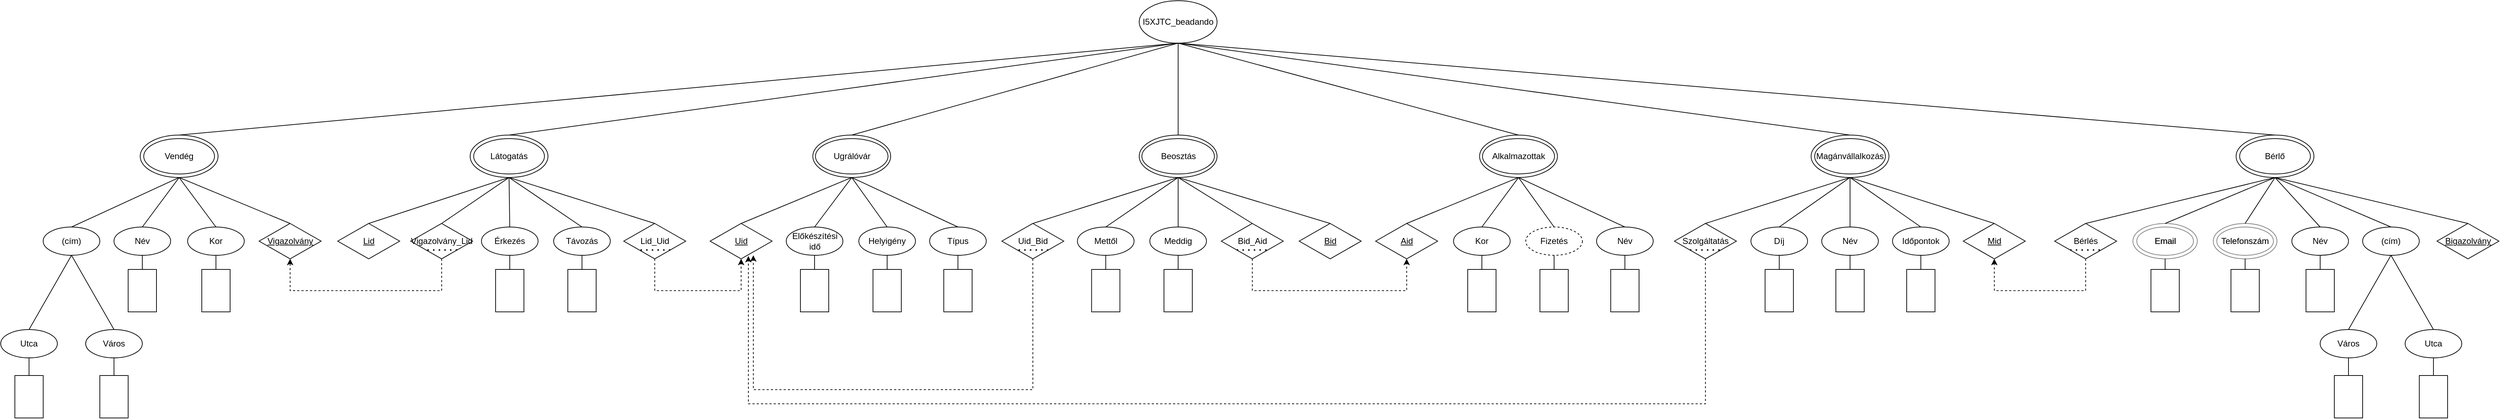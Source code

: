 <mxfile version="22.0.2" type="device">
  <diagram name="1 oldal" id="b1-ly9SdfSbyV6DF6eJf">
    <mxGraphModel dx="3072" dy="868" grid="1" gridSize="10" guides="1" tooltips="1" connect="1" arrows="1" fold="1" page="1" pageScale="1" pageWidth="827" pageHeight="1169" math="0" shadow="0">
      <root>
        <mxCell id="0" />
        <mxCell id="1" parent="0" />
        <mxCell id="cjkNOu767IBgqNkrR4H4-1" value="I5XJTC_beadando" style="ellipse;whiteSpace=wrap;html=1;" parent="1" vertex="1">
          <mxGeometry x="424" y="90" width="110" height="60" as="geometry" />
        </mxCell>
        <mxCell id="cjkNOu767IBgqNkrR4H4-2" value="Magánvállalkozás" style="ellipse;whiteSpace=wrap;html=1;" parent="1" vertex="1">
          <mxGeometry x="1373" y="280" width="110" height="60" as="geometry" />
        </mxCell>
        <mxCell id="cjkNOu767IBgqNkrR4H4-3" value="Bérlő" style="ellipse;whiteSpace=wrap;html=1;" parent="1" vertex="1">
          <mxGeometry x="1973.25" y="280" width="110" height="60" as="geometry" />
        </mxCell>
        <mxCell id="cjkNOu767IBgqNkrR4H4-4" value="Ugrálóvár" style="ellipse;whiteSpace=wrap;html=1;" parent="1" vertex="1">
          <mxGeometry x="-37" y="280" width="110" height="60" as="geometry" />
        </mxCell>
        <mxCell id="cjkNOu767IBgqNkrR4H4-5" value="Látogatás" style="ellipse;whiteSpace=wrap;html=1;" parent="1" vertex="1">
          <mxGeometry x="-521" y="280" width="110" height="60" as="geometry" />
        </mxCell>
        <mxCell id="cjkNOu767IBgqNkrR4H4-6" value="Alkalmazottak" style="ellipse;whiteSpace=wrap;html=1;" parent="1" vertex="1">
          <mxGeometry x="904.75" y="280" width="110" height="60" as="geometry" />
        </mxCell>
        <mxCell id="cjkNOu767IBgqNkrR4H4-8" value="Vendég" style="ellipse;whiteSpace=wrap;html=1;" parent="1" vertex="1">
          <mxGeometry x="-987" y="280" width="110" height="60" as="geometry" />
        </mxCell>
        <mxCell id="cjkNOu767IBgqNkrR4H4-9" value="" style="endArrow=none;html=1;rounded=0;entryX=0.5;entryY=1;entryDx=0;entryDy=0;exitX=0.5;exitY=0;exitDx=0;exitDy=0;" parent="1" source="cjkNOu767IBgqNkrR4H4-6" target="cjkNOu767IBgqNkrR4H4-1" edge="1">
          <mxGeometry width="50" height="50" relative="1" as="geometry">
            <mxPoint x="310" y="410" as="sourcePoint" />
            <mxPoint x="360" y="360" as="targetPoint" />
          </mxGeometry>
        </mxCell>
        <mxCell id="cjkNOu767IBgqNkrR4H4-10" value="" style="endArrow=none;html=1;rounded=0;entryX=0.5;entryY=1;entryDx=0;entryDy=0;exitX=0.5;exitY=0;exitDx=0;exitDy=0;" parent="1" source="cjkNOu767IBgqNkrR4H4-4" target="cjkNOu767IBgqNkrR4H4-1" edge="1">
          <mxGeometry width="50" height="50" relative="1" as="geometry">
            <mxPoint x="310" y="410" as="sourcePoint" />
            <mxPoint x="360" y="360" as="targetPoint" />
          </mxGeometry>
        </mxCell>
        <mxCell id="cjkNOu767IBgqNkrR4H4-11" value="" style="endArrow=none;html=1;rounded=0;entryX=0.5;entryY=1;entryDx=0;entryDy=0;exitX=0.5;exitY=0;exitDx=0;exitDy=0;" parent="1" source="cjkNOu767IBgqNkrR4H4-5" target="cjkNOu767IBgqNkrR4H4-1" edge="1">
          <mxGeometry width="50" height="50" relative="1" as="geometry">
            <mxPoint x="110" y="260" as="sourcePoint" />
            <mxPoint x="340" y="210" as="targetPoint" />
          </mxGeometry>
        </mxCell>
        <mxCell id="cjkNOu767IBgqNkrR4H4-12" value="" style="endArrow=none;html=1;rounded=0;entryX=0.5;entryY=1;entryDx=0;entryDy=0;exitX=0.5;exitY=0;exitDx=0;exitDy=0;" parent="1" source="cjkNOu767IBgqNkrR4H4-8" target="cjkNOu767IBgqNkrR4H4-1" edge="1">
          <mxGeometry width="50" height="50" relative="1" as="geometry">
            <mxPoint x="110" y="410" as="sourcePoint" />
            <mxPoint x="160" y="360" as="targetPoint" />
          </mxGeometry>
        </mxCell>
        <mxCell id="cjkNOu767IBgqNkrR4H4-13" value="" style="endArrow=none;html=1;rounded=0;entryX=0.5;entryY=1;entryDx=0;entryDy=0;exitX=0.5;exitY=0;exitDx=0;exitDy=0;" parent="1" source="cjkNOu767IBgqNkrR4H4-2" target="cjkNOu767IBgqNkrR4H4-1" edge="1">
          <mxGeometry width="50" height="50" relative="1" as="geometry">
            <mxPoint x="590" y="410" as="sourcePoint" />
            <mxPoint x="640" y="360" as="targetPoint" />
          </mxGeometry>
        </mxCell>
        <mxCell id="cjkNOu767IBgqNkrR4H4-14" value="" style="endArrow=none;html=1;rounded=0;entryX=0.5;entryY=0;entryDx=0;entryDy=0;exitX=0.5;exitY=1;exitDx=0;exitDy=0;" parent="1" source="cjkNOu767IBgqNkrR4H4-1" target="cjkNOu767IBgqNkrR4H4-3" edge="1">
          <mxGeometry width="50" height="50" relative="1" as="geometry">
            <mxPoint x="510" y="410" as="sourcePoint" />
            <mxPoint x="560" y="360" as="targetPoint" />
          </mxGeometry>
        </mxCell>
        <mxCell id="cjkNOu767IBgqNkrR4H4-15" value="Beosztás" style="ellipse;whiteSpace=wrap;html=1;" parent="1" vertex="1">
          <mxGeometry x="424" y="280" width="110" height="60" as="geometry" />
        </mxCell>
        <mxCell id="cjkNOu767IBgqNkrR4H4-16" value="" style="endArrow=none;html=1;rounded=0;entryX=0.5;entryY=1;entryDx=0;entryDy=0;exitX=0.5;exitY=0;exitDx=0;exitDy=0;" parent="1" source="cjkNOu767IBgqNkrR4H4-15" target="cjkNOu767IBgqNkrR4H4-1" edge="1">
          <mxGeometry width="50" height="50" relative="1" as="geometry">
            <mxPoint x="350" y="410" as="sourcePoint" />
            <mxPoint x="400" y="360" as="targetPoint" />
          </mxGeometry>
        </mxCell>
        <mxCell id="cjkNOu767IBgqNkrR4H4-18" value="Név" style="ellipse;whiteSpace=wrap;html=1;" parent="1" vertex="1">
          <mxGeometry x="-1024" y="410" width="80" height="40" as="geometry" />
        </mxCell>
        <mxCell id="cjkNOu767IBgqNkrR4H4-19" value="Kor" style="ellipse;whiteSpace=wrap;html=1;" parent="1" vertex="1">
          <mxGeometry x="-920" y="410" width="80" height="40" as="geometry" />
        </mxCell>
        <mxCell id="cjkNOu767IBgqNkrR4H4-20" value="(cím)" style="ellipse;whiteSpace=wrap;html=1;" parent="1" vertex="1">
          <mxGeometry x="-1124" y="410" width="80" height="40" as="geometry" />
        </mxCell>
        <mxCell id="cjkNOu767IBgqNkrR4H4-21" value="Város" style="ellipse;whiteSpace=wrap;html=1;" parent="1" vertex="1">
          <mxGeometry x="-1064" y="555" width="80" height="40" as="geometry" />
        </mxCell>
        <mxCell id="cjkNOu767IBgqNkrR4H4-22" value="Utca" style="ellipse;whiteSpace=wrap;html=1;" parent="1" vertex="1">
          <mxGeometry x="-1184" y="555" width="80" height="40" as="geometry" />
        </mxCell>
        <mxCell id="cjkNOu767IBgqNkrR4H4-25" value="" style="endArrow=none;html=1;rounded=0;entryX=0.5;entryY=1;entryDx=0;entryDy=0;exitX=0.5;exitY=0;exitDx=0;exitDy=0;" parent="1" source="cjkNOu767IBgqNkrR4H4-18" target="cjkNOu767IBgqNkrR4H4-8" edge="1">
          <mxGeometry width="50" height="50" relative="1" as="geometry">
            <mxPoint x="-964" y="410" as="sourcePoint" />
            <mxPoint x="-914" y="360" as="targetPoint" />
          </mxGeometry>
        </mxCell>
        <mxCell id="cjkNOu767IBgqNkrR4H4-27" value="" style="endArrow=none;html=1;rounded=0;entryX=0.5;entryY=1;entryDx=0;entryDy=0;exitX=0.5;exitY=0;exitDx=0;exitDy=0;" parent="1" source="cjkNOu767IBgqNkrR4H4-19" target="cjkNOu767IBgqNkrR4H4-8" edge="1">
          <mxGeometry width="50" height="50" relative="1" as="geometry">
            <mxPoint x="-964" y="410" as="sourcePoint" />
            <mxPoint x="-914" y="360" as="targetPoint" />
          </mxGeometry>
        </mxCell>
        <mxCell id="cjkNOu767IBgqNkrR4H4-28" value="" style="endArrow=none;html=1;rounded=0;entryX=0.5;entryY=1;entryDx=0;entryDy=0;exitX=0.5;exitY=0;exitDx=0;exitDy=0;" parent="1" source="cjkNOu767IBgqNkrR4H4-20" target="cjkNOu767IBgqNkrR4H4-8" edge="1">
          <mxGeometry width="50" height="50" relative="1" as="geometry">
            <mxPoint x="-964" y="410" as="sourcePoint" />
            <mxPoint x="-914" y="360" as="targetPoint" />
          </mxGeometry>
        </mxCell>
        <mxCell id="cjkNOu767IBgqNkrR4H4-29" value="" style="endArrow=none;html=1;rounded=0;entryX=0.5;entryY=1;entryDx=0;entryDy=0;exitX=0.5;exitY=0;exitDx=0;exitDy=0;" parent="1" source="cjkNOu767IBgqNkrR4H4-22" target="cjkNOu767IBgqNkrR4H4-20" edge="1">
          <mxGeometry width="50" height="50" relative="1" as="geometry">
            <mxPoint x="-1194" y="410" as="sourcePoint" />
            <mxPoint x="-1144" y="360" as="targetPoint" />
          </mxGeometry>
        </mxCell>
        <mxCell id="cjkNOu767IBgqNkrR4H4-30" value="" style="endArrow=none;html=1;rounded=0;entryX=0.5;entryY=0;entryDx=0;entryDy=0;exitX=0.5;exitY=1;exitDx=0;exitDy=0;" parent="1" source="cjkNOu767IBgqNkrR4H4-20" target="cjkNOu767IBgqNkrR4H4-21" edge="1">
          <mxGeometry width="50" height="50" relative="1" as="geometry">
            <mxPoint x="-1194" y="410" as="sourcePoint" />
            <mxPoint x="-1144" y="360" as="targetPoint" />
          </mxGeometry>
        </mxCell>
        <mxCell id="cjkNOu767IBgqNkrR4H4-32" value="" style="endArrow=none;html=1;rounded=0;entryX=0.5;entryY=1;entryDx=0;entryDy=0;exitX=0.5;exitY=0;exitDx=0;exitDy=0;" parent="1" source="cjkNOu767IBgqNkrR4H4-42" target="cjkNOu767IBgqNkrR4H4-8" edge="1">
          <mxGeometry width="50" height="50" relative="1" as="geometry">
            <mxPoint x="-927.125" y="535" as="sourcePoint" />
            <mxPoint x="-894" y="360" as="targetPoint" />
          </mxGeometry>
        </mxCell>
        <mxCell id="cjkNOu767IBgqNkrR4H4-33" value="Érkezés" style="ellipse;whiteSpace=wrap;html=1;" parent="1" vertex="1">
          <mxGeometry x="-505" y="410" width="80" height="40" as="geometry" />
        </mxCell>
        <mxCell id="cjkNOu767IBgqNkrR4H4-34" value="Távozás" style="ellipse;whiteSpace=wrap;html=1;" parent="1" vertex="1">
          <mxGeometry x="-403" y="410" width="80" height="40" as="geometry" />
        </mxCell>
        <mxCell id="cjkNOu767IBgqNkrR4H4-35" value="" style="endArrow=none;html=1;rounded=0;entryX=0.5;entryY=1;entryDx=0;entryDy=0;exitX=0.5;exitY=0;exitDx=0;exitDy=0;" parent="1" source="cjkNOu767IBgqNkrR4H4-33" target="cjkNOu767IBgqNkrR4H4-5" edge="1">
          <mxGeometry width="50" height="50" relative="1" as="geometry">
            <mxPoint x="-455" y="410" as="sourcePoint" />
            <mxPoint x="-405" y="360" as="targetPoint" />
          </mxGeometry>
        </mxCell>
        <mxCell id="cjkNOu767IBgqNkrR4H4-36" value="" style="endArrow=none;html=1;rounded=0;entryX=0.5;entryY=1;entryDx=0;entryDy=0;exitX=0.5;exitY=0;exitDx=0;exitDy=0;" parent="1" source="cjkNOu767IBgqNkrR4H4-34" target="cjkNOu767IBgqNkrR4H4-5" edge="1">
          <mxGeometry width="50" height="50" relative="1" as="geometry">
            <mxPoint x="-455" y="410" as="sourcePoint" />
            <mxPoint x="-405" y="360" as="targetPoint" />
          </mxGeometry>
        </mxCell>
        <mxCell id="cjkNOu767IBgqNkrR4H4-38" value="" style="endArrow=none;html=1;rounded=0;entryX=0.5;entryY=1;entryDx=0;entryDy=0;exitX=0.5;exitY=0;exitDx=0;exitDy=0;" parent="1" source="cjkNOu767IBgqNkrR4H4-39" target="cjkNOu767IBgqNkrR4H4-5" edge="1">
          <mxGeometry width="50" height="50" relative="1" as="geometry">
            <mxPoint x="-418.125" y="535" as="sourcePoint" />
            <mxPoint x="-445" y="360" as="targetPoint" />
          </mxGeometry>
        </mxCell>
        <mxCell id="cjkNOu767IBgqNkrR4H4-39" value="&lt;u&gt;Lid&lt;/u&gt;" style="rhombus;whiteSpace=wrap;html=1;" parent="1" vertex="1">
          <mxGeometry x="-708" y="405" width="87.5" height="50" as="geometry" />
        </mxCell>
        <mxCell id="7mPW5OvhJzuVJGHitS6j-4" style="edgeStyle=orthogonalEdgeStyle;rounded=0;orthogonalLoop=1;jettySize=auto;html=1;exitX=0.5;exitY=1;exitDx=0;exitDy=0;entryX=0.5;entryY=1;entryDx=0;entryDy=0;dashed=1;" edge="1" parent="1" source="cjkNOu767IBgqNkrR4H4-41" target="cjkNOu767IBgqNkrR4H4-42">
          <mxGeometry relative="1" as="geometry">
            <Array as="points">
              <mxPoint x="-561" y="500" />
              <mxPoint x="-775" y="500" />
            </Array>
          </mxGeometry>
        </mxCell>
        <mxCell id="cjkNOu767IBgqNkrR4H4-41" value="Vigazolvány_Lid" style="rhombus;whiteSpace=wrap;html=1;" parent="1" vertex="1">
          <mxGeometry x="-605" y="405" width="87.5" height="50" as="geometry" />
        </mxCell>
        <mxCell id="cjkNOu767IBgqNkrR4H4-42" value="&lt;u&gt;Vigazolvány&lt;/u&gt;" style="rhombus;whiteSpace=wrap;html=1;" parent="1" vertex="1">
          <mxGeometry x="-819" y="405" width="87.5" height="50" as="geometry" />
        </mxCell>
        <mxCell id="JXJX8YK0hrc0Dn4epRS2-3" style="edgeStyle=orthogonalEdgeStyle;rounded=0;orthogonalLoop=1;jettySize=auto;html=1;entryX=0.5;entryY=1;entryDx=0;entryDy=0;dashed=1;exitX=0.5;exitY=1;exitDx=0;exitDy=0;" parent="1" source="cjkNOu767IBgqNkrR4H4-43" target="cjkNOu767IBgqNkrR4H4-45" edge="1">
          <mxGeometry relative="1" as="geometry">
            <Array as="points">
              <mxPoint x="-260" y="500" />
              <mxPoint x="-138" y="500" />
            </Array>
          </mxGeometry>
        </mxCell>
        <mxCell id="cjkNOu767IBgqNkrR4H4-43" value="Lid_Uid" style="rhombus;whiteSpace=wrap;html=1;" parent="1" vertex="1">
          <mxGeometry x="-304" y="405" width="87.5" height="50" as="geometry" />
        </mxCell>
        <mxCell id="cjkNOu767IBgqNkrR4H4-44" value="" style="endArrow=none;html=1;rounded=0;entryX=0.5;entryY=1;entryDx=0;entryDy=0;exitX=0.5;exitY=0;exitDx=0;exitDy=0;" parent="1" source="cjkNOu767IBgqNkrR4H4-45" target="cjkNOu767IBgqNkrR4H4-4" edge="1">
          <mxGeometry width="50" height="50" relative="1" as="geometry">
            <mxPoint x="178" y="570" as="sourcePoint" />
            <mxPoint x="193" y="440" as="targetPoint" />
          </mxGeometry>
        </mxCell>
        <mxCell id="cjkNOu767IBgqNkrR4H4-45" value="&lt;u&gt;Uid&lt;/u&gt;" style="rhombus;whiteSpace=wrap;html=1;" parent="1" vertex="1">
          <mxGeometry x="-182" y="405" width="87.5" height="50" as="geometry" />
        </mxCell>
        <mxCell id="JXJX8YK0hrc0Dn4epRS2-4" value="Időpontok" style="ellipse;whiteSpace=wrap;html=1;" parent="1" vertex="1">
          <mxGeometry x="1488" y="410" width="80" height="40" as="geometry" />
        </mxCell>
        <mxCell id="JXJX8YK0hrc0Dn4epRS2-5" value="Név" style="ellipse;whiteSpace=wrap;html=1;" parent="1" vertex="1">
          <mxGeometry x="1388" y="410" width="80" height="40" as="geometry" />
        </mxCell>
        <mxCell id="JXJX8YK0hrc0Dn4epRS2-6" value="Díj" style="ellipse;whiteSpace=wrap;html=1;" parent="1" vertex="1">
          <mxGeometry x="1288" y="410" width="80" height="40" as="geometry" />
        </mxCell>
        <mxCell id="JXJX8YK0hrc0Dn4epRS2-7" value="&lt;u&gt;Mid&lt;/u&gt;" style="rhombus;whiteSpace=wrap;html=1;" parent="1" vertex="1">
          <mxGeometry x="1588" y="405" width="87.5" height="50" as="geometry" />
        </mxCell>
        <mxCell id="JXJX8YK0hrc0Dn4epRS2-9" value="Email" style="ellipse;whiteSpace=wrap;html=1;" parent="1" vertex="1">
          <mxGeometry x="1833" y="410" width="80" height="40" as="geometry" />
        </mxCell>
        <mxCell id="JXJX8YK0hrc0Dn4epRS2-10" value="Telefonszám" style="ellipse;whiteSpace=wrap;html=1;" parent="1" vertex="1">
          <mxGeometry x="1946" y="410" width="80" height="40" as="geometry" />
        </mxCell>
        <mxCell id="JXJX8YK0hrc0Dn4epRS2-12" value="Név" style="ellipse;whiteSpace=wrap;html=1;" parent="1" vertex="1">
          <mxGeometry x="2052" y="410" width="80" height="40" as="geometry" />
        </mxCell>
        <mxCell id="JXJX8YK0hrc0Dn4epRS2-13" value="(cím)" style="ellipse;whiteSpace=wrap;html=1;" parent="1" vertex="1">
          <mxGeometry x="2152" y="410" width="80" height="40" as="geometry" />
        </mxCell>
        <mxCell id="JXJX8YK0hrc0Dn4epRS2-14" value="Utca" style="ellipse;whiteSpace=wrap;html=1;" parent="1" vertex="1">
          <mxGeometry x="2212" y="555" width="80" height="40" as="geometry" />
        </mxCell>
        <mxCell id="JXJX8YK0hrc0Dn4epRS2-15" value="Város" style="ellipse;whiteSpace=wrap;html=1;" parent="1" vertex="1">
          <mxGeometry x="2092" y="555" width="80" height="40" as="geometry" />
        </mxCell>
        <mxCell id="JXJX8YK0hrc0Dn4epRS2-16" value="&lt;u&gt;Bigazolvány&lt;/u&gt;" style="rhombus;whiteSpace=wrap;html=1;" parent="1" vertex="1">
          <mxGeometry x="2257" y="405" width="87.5" height="50" as="geometry" />
        </mxCell>
        <mxCell id="JXJX8YK0hrc0Dn4epRS2-17" value="Fizetés" style="ellipse;whiteSpace=wrap;html=1;dashed=1;" parent="1" vertex="1">
          <mxGeometry x="970" y="410" width="80" height="40" as="geometry" />
        </mxCell>
        <mxCell id="JXJX8YK0hrc0Dn4epRS2-18" value="Kor" style="ellipse;whiteSpace=wrap;html=1;" parent="1" vertex="1">
          <mxGeometry x="868" y="410" width="80" height="40" as="geometry" />
        </mxCell>
        <mxCell id="JXJX8YK0hrc0Dn4epRS2-19" value="Név" style="ellipse;whiteSpace=wrap;html=1;" parent="1" vertex="1">
          <mxGeometry x="1070" y="410" width="80" height="40" as="geometry" />
        </mxCell>
        <mxCell id="JXJX8YK0hrc0Dn4epRS2-20" value="&lt;u&gt;Aid&lt;/u&gt;" style="rhombus;whiteSpace=wrap;html=1;" parent="1" vertex="1">
          <mxGeometry x="758" y="405" width="87.5" height="50" as="geometry" />
        </mxCell>
        <mxCell id="JXJX8YK0hrc0Dn4epRS2-21" value="Mettől" style="ellipse;whiteSpace=wrap;html=1;" parent="1" vertex="1">
          <mxGeometry x="336.75" y="410" width="80" height="40" as="geometry" />
        </mxCell>
        <mxCell id="JXJX8YK0hrc0Dn4epRS2-22" value="Meddig" style="ellipse;whiteSpace=wrap;html=1;" parent="1" vertex="1">
          <mxGeometry x="439" y="410" width="80" height="40" as="geometry" />
        </mxCell>
        <mxCell id="JXJX8YK0hrc0Dn4epRS2-23" value="&lt;u&gt;Bid&lt;/u&gt;" style="rhombus;whiteSpace=wrap;html=1;" parent="1" vertex="1">
          <mxGeometry x="650" y="405" width="87.5" height="50" as="geometry" />
        </mxCell>
        <mxCell id="JXJX8YK0hrc0Dn4epRS2-24" value="Helyigény" style="ellipse;whiteSpace=wrap;html=1;" parent="1" vertex="1">
          <mxGeometry x="28" y="410" width="80" height="40" as="geometry" />
        </mxCell>
        <mxCell id="JXJX8YK0hrc0Dn4epRS2-25" value="Előkészítési idő" style="ellipse;whiteSpace=wrap;html=1;" parent="1" vertex="1">
          <mxGeometry x="-74.5" y="410" width="80" height="40" as="geometry" />
        </mxCell>
        <mxCell id="JXJX8YK0hrc0Dn4epRS2-26" value="Típus" style="ellipse;whiteSpace=wrap;html=1;" parent="1" vertex="1">
          <mxGeometry x="128" y="410" width="80" height="40" as="geometry" />
        </mxCell>
        <mxCell id="JXJX8YK0hrc0Dn4epRS2-27" value="" style="endArrow=none;html=1;rounded=0;entryX=0.5;entryY=1;entryDx=0;entryDy=0;exitX=0.5;exitY=0;exitDx=0;exitDy=0;" parent="1" source="JXJX8YK0hrc0Dn4epRS2-24" target="cjkNOu767IBgqNkrR4H4-4" edge="1">
          <mxGeometry width="50" height="50" relative="1" as="geometry">
            <mxPoint x="98" y="550" as="sourcePoint" />
            <mxPoint x="148" y="500" as="targetPoint" />
          </mxGeometry>
        </mxCell>
        <mxCell id="JXJX8YK0hrc0Dn4epRS2-28" value="" style="endArrow=none;html=1;rounded=0;entryX=0.5;entryY=1;entryDx=0;entryDy=0;exitX=0.5;exitY=0;exitDx=0;exitDy=0;" parent="1" source="JXJX8YK0hrc0Dn4epRS2-25" target="cjkNOu767IBgqNkrR4H4-4" edge="1">
          <mxGeometry width="50" height="50" relative="1" as="geometry">
            <mxPoint x="98" y="550" as="sourcePoint" />
            <mxPoint x="148" y="500" as="targetPoint" />
          </mxGeometry>
        </mxCell>
        <mxCell id="JXJX8YK0hrc0Dn4epRS2-29" value="" style="endArrow=none;html=1;rounded=0;entryX=0.5;entryY=1;entryDx=0;entryDy=0;exitX=0.5;exitY=0;exitDx=0;exitDy=0;" parent="1" source="JXJX8YK0hrc0Dn4epRS2-26" target="cjkNOu767IBgqNkrR4H4-4" edge="1">
          <mxGeometry width="50" height="50" relative="1" as="geometry">
            <mxPoint x="98" y="550" as="sourcePoint" />
            <mxPoint x="148" y="500" as="targetPoint" />
          </mxGeometry>
        </mxCell>
        <mxCell id="lKNlyvs3r6M5i9Mu6b4P-9" style="edgeStyle=orthogonalEdgeStyle;rounded=0;orthogonalLoop=1;jettySize=auto;html=1;exitX=0.5;exitY=1;exitDx=0;exitDy=0;entryX=0.697;entryY=0.9;entryDx=0;entryDy=0;dashed=1;entryPerimeter=0;" parent="1" source="lKNlyvs3r6M5i9Mu6b4P-2" target="cjkNOu767IBgqNkrR4H4-45" edge="1">
          <mxGeometry relative="1" as="geometry">
            <Array as="points">
              <mxPoint x="274" y="640" />
              <mxPoint x="-121" y="640" />
            </Array>
          </mxGeometry>
        </mxCell>
        <mxCell id="lKNlyvs3r6M5i9Mu6b4P-2" value="Uid_Bid" style="rhombus;whiteSpace=wrap;html=1;" parent="1" vertex="1">
          <mxGeometry x="230" y="405" width="87.5" height="50" as="geometry" />
        </mxCell>
        <mxCell id="lKNlyvs3r6M5i9Mu6b4P-14" style="edgeStyle=orthogonalEdgeStyle;rounded=0;orthogonalLoop=1;jettySize=auto;html=1;exitX=0.5;exitY=1;exitDx=0;exitDy=0;entryX=0.5;entryY=1;entryDx=0;entryDy=0;dashed=1;" parent="1" source="lKNlyvs3r6M5i9Mu6b4P-3" target="JXJX8YK0hrc0Dn4epRS2-20" edge="1">
          <mxGeometry relative="1" as="geometry">
            <Array as="points">
              <mxPoint x="584" y="500" />
              <mxPoint x="802" y="500" />
            </Array>
          </mxGeometry>
        </mxCell>
        <mxCell id="lKNlyvs3r6M5i9Mu6b4P-3" value="Bid_Aid" style="rhombus;whiteSpace=wrap;html=1;" parent="1" vertex="1">
          <mxGeometry x="540" y="405" width="87.5" height="50" as="geometry" />
        </mxCell>
        <mxCell id="lKNlyvs3r6M5i9Mu6b4P-4" value="" style="endArrow=none;html=1;rounded=0;entryX=0.5;entryY=1;entryDx=0;entryDy=0;exitX=0.5;exitY=0;exitDx=0;exitDy=0;" parent="1" source="JXJX8YK0hrc0Dn4epRS2-23" target="cjkNOu767IBgqNkrR4H4-15" edge="1">
          <mxGeometry width="50" height="50" relative="1" as="geometry">
            <mxPoint x="480" y="550" as="sourcePoint" />
            <mxPoint x="530" y="500" as="targetPoint" />
          </mxGeometry>
        </mxCell>
        <mxCell id="lKNlyvs3r6M5i9Mu6b4P-7" value="" style="endArrow=none;html=1;rounded=0;entryX=0.5;entryY=1;entryDx=0;entryDy=0;exitX=0.5;exitY=0;exitDx=0;exitDy=0;" parent="1" source="JXJX8YK0hrc0Dn4epRS2-22" target="cjkNOu767IBgqNkrR4H4-15" edge="1">
          <mxGeometry width="50" height="50" relative="1" as="geometry">
            <mxPoint x="320" y="550" as="sourcePoint" />
            <mxPoint x="370" y="500" as="targetPoint" />
          </mxGeometry>
        </mxCell>
        <mxCell id="lKNlyvs3r6M5i9Mu6b4P-8" value="" style="endArrow=none;html=1;rounded=0;entryX=0.5;entryY=1;entryDx=0;entryDy=0;exitX=0.5;exitY=0;exitDx=0;exitDy=0;" parent="1" source="JXJX8YK0hrc0Dn4epRS2-21" target="cjkNOu767IBgqNkrR4H4-15" edge="1">
          <mxGeometry width="50" height="50" relative="1" as="geometry">
            <mxPoint x="320" y="550" as="sourcePoint" />
            <mxPoint x="370" y="500" as="targetPoint" />
          </mxGeometry>
        </mxCell>
        <mxCell id="lKNlyvs3r6M5i9Mu6b4P-10" value="" style="endArrow=none;html=1;rounded=0;entryX=0.5;entryY=1;entryDx=0;entryDy=0;exitX=0.5;exitY=0;exitDx=0;exitDy=0;" parent="1" source="JXJX8YK0hrc0Dn4epRS2-18" target="cjkNOu767IBgqNkrR4H4-6" edge="1">
          <mxGeometry width="50" height="50" relative="1" as="geometry">
            <mxPoint x="930" y="590" as="sourcePoint" />
            <mxPoint x="980" y="540" as="targetPoint" />
          </mxGeometry>
        </mxCell>
        <mxCell id="lKNlyvs3r6M5i9Mu6b4P-11" value="" style="endArrow=none;html=1;rounded=0;entryX=0.5;entryY=1;entryDx=0;entryDy=0;exitX=0.5;exitY=0;exitDx=0;exitDy=0;" parent="1" source="JXJX8YK0hrc0Dn4epRS2-20" target="cjkNOu767IBgqNkrR4H4-6" edge="1">
          <mxGeometry width="50" height="50" relative="1" as="geometry">
            <mxPoint x="850" y="590" as="sourcePoint" />
            <mxPoint x="900" y="540" as="targetPoint" />
          </mxGeometry>
        </mxCell>
        <mxCell id="lKNlyvs3r6M5i9Mu6b4P-12" value="" style="endArrow=none;html=1;rounded=0;entryX=0.5;entryY=1;entryDx=0;entryDy=0;exitX=0.5;exitY=0;exitDx=0;exitDy=0;" parent="1" source="JXJX8YK0hrc0Dn4epRS2-17" target="cjkNOu767IBgqNkrR4H4-6" edge="1">
          <mxGeometry width="50" height="50" relative="1" as="geometry">
            <mxPoint x="970" y="590" as="sourcePoint" />
            <mxPoint x="1020" y="540" as="targetPoint" />
          </mxGeometry>
        </mxCell>
        <mxCell id="lKNlyvs3r6M5i9Mu6b4P-13" value="" style="endArrow=none;html=1;rounded=0;entryX=0.5;entryY=1;entryDx=0;entryDy=0;exitX=0.5;exitY=0;exitDx=0;exitDy=0;" parent="1" source="JXJX8YK0hrc0Dn4epRS2-19" target="cjkNOu767IBgqNkrR4H4-6" edge="1">
          <mxGeometry width="50" height="50" relative="1" as="geometry">
            <mxPoint x="970" y="590" as="sourcePoint" />
            <mxPoint x="1020" y="540" as="targetPoint" />
          </mxGeometry>
        </mxCell>
        <mxCell id="lKNlyvs3r6M5i9Mu6b4P-15" value="" style="endArrow=none;html=1;rounded=0;entryX=0.5;entryY=1;entryDx=0;entryDy=0;exitX=0.5;exitY=0;exitDx=0;exitDy=0;" parent="1" source="JXJX8YK0hrc0Dn4epRS2-5" target="cjkNOu767IBgqNkrR4H4-2" edge="1">
          <mxGeometry width="50" height="50" relative="1" as="geometry">
            <mxPoint x="1458" y="470" as="sourcePoint" />
            <mxPoint x="1508" y="420" as="targetPoint" />
          </mxGeometry>
        </mxCell>
        <mxCell id="lKNlyvs3r6M5i9Mu6b4P-16" value="" style="endArrow=none;html=1;rounded=0;entryX=0.5;entryY=1;entryDx=0;entryDy=0;exitX=0.5;exitY=0;exitDx=0;exitDy=0;" parent="1" source="JXJX8YK0hrc0Dn4epRS2-6" target="cjkNOu767IBgqNkrR4H4-2" edge="1">
          <mxGeometry width="50" height="50" relative="1" as="geometry">
            <mxPoint x="1458" y="470" as="sourcePoint" />
            <mxPoint x="1508" y="420" as="targetPoint" />
          </mxGeometry>
        </mxCell>
        <mxCell id="lKNlyvs3r6M5i9Mu6b4P-17" value="" style="endArrow=none;html=1;rounded=0;entryX=0.5;entryY=1;entryDx=0;entryDy=0;exitX=0.5;exitY=0;exitDx=0;exitDy=0;" parent="1" source="JXJX8YK0hrc0Dn4epRS2-7" target="cjkNOu767IBgqNkrR4H4-2" edge="1">
          <mxGeometry width="50" height="50" relative="1" as="geometry">
            <mxPoint x="1458" y="470" as="sourcePoint" />
            <mxPoint x="1508" y="420" as="targetPoint" />
          </mxGeometry>
        </mxCell>
        <mxCell id="lKNlyvs3r6M5i9Mu6b4P-18" value="" style="endArrow=none;html=1;rounded=0;entryX=0.5;entryY=1;entryDx=0;entryDy=0;exitX=0.5;exitY=0;exitDx=0;exitDy=0;" parent="1" source="JXJX8YK0hrc0Dn4epRS2-4" target="cjkNOu767IBgqNkrR4H4-2" edge="1">
          <mxGeometry width="50" height="50" relative="1" as="geometry">
            <mxPoint x="1458" y="470" as="sourcePoint" />
            <mxPoint x="1508" y="420" as="targetPoint" />
          </mxGeometry>
        </mxCell>
        <mxCell id="lKNlyvs3r6M5i9Mu6b4P-19" value="" style="endArrow=none;html=1;rounded=0;entryX=0.5;entryY=1;entryDx=0;entryDy=0;exitX=0.5;exitY=0;exitDx=0;exitDy=0;" parent="1" source="Rkjzes-VQ78Sm-9zTPhb-12" target="cjkNOu767IBgqNkrR4H4-3" edge="1">
          <mxGeometry width="50" height="50" relative="1" as="geometry">
            <mxPoint x="1912" y="350" as="sourcePoint" />
            <mxPoint x="1912" y="540" as="targetPoint" />
          </mxGeometry>
        </mxCell>
        <mxCell id="lKNlyvs3r6M5i9Mu6b4P-20" value="" style="endArrow=none;html=1;rounded=0;entryX=0.5;entryY=1;entryDx=0;entryDy=0;exitX=0.5;exitY=0;exitDx=0;exitDy=0;" parent="1" source="Rkjzes-VQ78Sm-9zTPhb-11" target="cjkNOu767IBgqNkrR4H4-3" edge="1">
          <mxGeometry width="50" height="50" relative="1" as="geometry">
            <mxPoint x="2002" y="400" as="sourcePoint" />
            <mxPoint x="1912" y="540" as="targetPoint" />
          </mxGeometry>
        </mxCell>
        <mxCell id="lKNlyvs3r6M5i9Mu6b4P-21" value="" style="endArrow=none;html=1;rounded=0;entryX=0.5;entryY=1;entryDx=0;entryDy=0;exitX=0.5;exitY=0;exitDx=0;exitDy=0;" parent="1" source="JXJX8YK0hrc0Dn4epRS2-16" target="cjkNOu767IBgqNkrR4H4-3" edge="1">
          <mxGeometry width="50" height="50" relative="1" as="geometry">
            <mxPoint x="2022" y="590" as="sourcePoint" />
            <mxPoint x="2072" y="540" as="targetPoint" />
          </mxGeometry>
        </mxCell>
        <mxCell id="lKNlyvs3r6M5i9Mu6b4P-22" value="" style="endArrow=none;html=1;rounded=0;entryX=0.5;entryY=1;entryDx=0;entryDy=0;exitX=0.5;exitY=0;exitDx=0;exitDy=0;" parent="1" source="JXJX8YK0hrc0Dn4epRS2-12" target="cjkNOu767IBgqNkrR4H4-3" edge="1">
          <mxGeometry width="50" height="50" relative="1" as="geometry">
            <mxPoint x="2062" y="590" as="sourcePoint" />
            <mxPoint x="2112" y="540" as="targetPoint" />
          </mxGeometry>
        </mxCell>
        <mxCell id="lKNlyvs3r6M5i9Mu6b4P-23" value="" style="endArrow=none;html=1;rounded=0;entryX=0.5;entryY=1;entryDx=0;entryDy=0;exitX=0.5;exitY=0;exitDx=0;exitDy=0;" parent="1" source="JXJX8YK0hrc0Dn4epRS2-13" target="cjkNOu767IBgqNkrR4H4-3" edge="1">
          <mxGeometry width="50" height="50" relative="1" as="geometry">
            <mxPoint x="2062" y="590" as="sourcePoint" />
            <mxPoint x="2112" y="540" as="targetPoint" />
          </mxGeometry>
        </mxCell>
        <mxCell id="lKNlyvs3r6M5i9Mu6b4P-24" value="" style="endArrow=none;html=1;rounded=0;entryX=0.5;entryY=1;entryDx=0;entryDy=0;exitX=0.5;exitY=0;exitDx=0;exitDy=0;" parent="1" source="JXJX8YK0hrc0Dn4epRS2-15" target="JXJX8YK0hrc0Dn4epRS2-13" edge="1">
          <mxGeometry width="50" height="50" relative="1" as="geometry">
            <mxPoint x="2062" y="590" as="sourcePoint" />
            <mxPoint x="2112" y="540" as="targetPoint" />
          </mxGeometry>
        </mxCell>
        <mxCell id="lKNlyvs3r6M5i9Mu6b4P-25" value="" style="endArrow=none;html=1;rounded=0;entryX=0.5;entryY=1;entryDx=0;entryDy=0;exitX=0.5;exitY=0;exitDx=0;exitDy=0;" parent="1" source="JXJX8YK0hrc0Dn4epRS2-14" target="JXJX8YK0hrc0Dn4epRS2-13" edge="1">
          <mxGeometry width="50" height="50" relative="1" as="geometry">
            <mxPoint x="2062" y="590" as="sourcePoint" />
            <mxPoint x="2112" y="540" as="targetPoint" />
          </mxGeometry>
        </mxCell>
        <mxCell id="lKNlyvs3r6M5i9Mu6b4P-28" style="edgeStyle=orthogonalEdgeStyle;rounded=0;orthogonalLoop=1;jettySize=auto;html=1;exitX=0.5;exitY=1;exitDx=0;exitDy=0;entryX=0.617;entryY=0.92;entryDx=0;entryDy=0;dashed=1;entryPerimeter=0;" parent="1" source="lKNlyvs3r6M5i9Mu6b4P-26" target="cjkNOu767IBgqNkrR4H4-45" edge="1">
          <mxGeometry relative="1" as="geometry">
            <Array as="points">
              <mxPoint x="1224" y="660" />
              <mxPoint x="-128" y="660" />
            </Array>
          </mxGeometry>
        </mxCell>
        <mxCell id="lKNlyvs3r6M5i9Mu6b4P-26" value="Szolgáltatás" style="rhombus;whiteSpace=wrap;html=1;" parent="1" vertex="1">
          <mxGeometry x="1180" y="405" width="87.5" height="50" as="geometry" />
        </mxCell>
        <mxCell id="Rkjzes-VQ78Sm-9zTPhb-3" style="edgeStyle=orthogonalEdgeStyle;rounded=0;orthogonalLoop=1;jettySize=auto;html=1;exitX=0.5;exitY=1;exitDx=0;exitDy=0;entryX=0.5;entryY=1;entryDx=0;entryDy=0;dashed=1;" parent="1" source="Rkjzes-VQ78Sm-9zTPhb-1" target="JXJX8YK0hrc0Dn4epRS2-7" edge="1">
          <mxGeometry relative="1" as="geometry">
            <Array as="points">
              <mxPoint x="1761" y="500" />
              <mxPoint x="1632" y="500" />
            </Array>
          </mxGeometry>
        </mxCell>
        <mxCell id="Rkjzes-VQ78Sm-9zTPhb-1" value="Bérlés" style="rhombus;whiteSpace=wrap;html=1;" parent="1" vertex="1">
          <mxGeometry x="1717" y="405" width="87.5" height="50" as="geometry" />
        </mxCell>
        <mxCell id="Rkjzes-VQ78Sm-9zTPhb-4" value="Bérlő" style="ellipse;whiteSpace=wrap;html=1;" parent="1" vertex="1">
          <mxGeometry x="1978.25" y="285" width="100" height="50" as="geometry" />
        </mxCell>
        <mxCell id="Rkjzes-VQ78Sm-9zTPhb-5" value="Vendég" style="ellipse;whiteSpace=wrap;html=1;" parent="1" vertex="1">
          <mxGeometry x="-982" y="285" width="100" height="50" as="geometry" />
        </mxCell>
        <mxCell id="Rkjzes-VQ78Sm-9zTPhb-6" value="Látogatás" style="ellipse;whiteSpace=wrap;html=1;" parent="1" vertex="1">
          <mxGeometry x="-516" y="285" width="100" height="50" as="geometry" />
        </mxCell>
        <mxCell id="Rkjzes-VQ78Sm-9zTPhb-7" value="Ugrálóvár" style="ellipse;whiteSpace=wrap;html=1;" parent="1" vertex="1">
          <mxGeometry x="-33.25" y="285" width="102.5" height="50" as="geometry" />
        </mxCell>
        <mxCell id="Rkjzes-VQ78Sm-9zTPhb-8" value="Beosztás" style="ellipse;whiteSpace=wrap;html=1;" parent="1" vertex="1">
          <mxGeometry x="427.75" y="285" width="102.5" height="50" as="geometry" />
        </mxCell>
        <mxCell id="Rkjzes-VQ78Sm-9zTPhb-9" value="Alkalmazottak" style="ellipse;whiteSpace=wrap;html=1;" parent="1" vertex="1">
          <mxGeometry x="908.88" y="285" width="101.75" height="50" as="geometry" />
        </mxCell>
        <mxCell id="Rkjzes-VQ78Sm-9zTPhb-10" value="Magánvállalkozás" style="ellipse;whiteSpace=wrap;html=1;" parent="1" vertex="1">
          <mxGeometry x="1378" y="285" width="100" height="50" as="geometry" />
        </mxCell>
        <mxCell id="Rkjzes-VQ78Sm-9zTPhb-11" value="Telefonszám" style="ellipse;whiteSpace=wrap;html=1;opacity=50;" parent="1" vertex="1">
          <mxGeometry x="1941" y="405" width="90" height="50" as="geometry" />
        </mxCell>
        <mxCell id="Rkjzes-VQ78Sm-9zTPhb-12" value="Email" style="ellipse;whiteSpace=wrap;html=1;opacity=50;" parent="1" vertex="1">
          <mxGeometry x="1827.5" y="405" width="91" height="50" as="geometry" />
        </mxCell>
        <mxCell id="ibDWJk93sLvd0MT6xtii-1" value="" style="rounded=0;whiteSpace=wrap;html=1;" parent="1" vertex="1">
          <mxGeometry x="-1004" y="470" width="40" height="60" as="geometry" />
        </mxCell>
        <mxCell id="ibDWJk93sLvd0MT6xtii-2" value="" style="rounded=0;whiteSpace=wrap;html=1;" parent="1" vertex="1">
          <mxGeometry x="-900" y="470" width="40" height="60" as="geometry" />
        </mxCell>
        <mxCell id="ibDWJk93sLvd0MT6xtii-3" value="" style="rounded=0;whiteSpace=wrap;html=1;" parent="1" vertex="1">
          <mxGeometry x="-485" y="470" width="40" height="60" as="geometry" />
        </mxCell>
        <mxCell id="ibDWJk93sLvd0MT6xtii-4" value="" style="rounded=0;whiteSpace=wrap;html=1;" parent="1" vertex="1">
          <mxGeometry x="-1164" y="620" width="40" height="60" as="geometry" />
        </mxCell>
        <mxCell id="ibDWJk93sLvd0MT6xtii-5" value="" style="rounded=0;whiteSpace=wrap;html=1;" parent="1" vertex="1">
          <mxGeometry x="-1044" y="620" width="40" height="60" as="geometry" />
        </mxCell>
        <mxCell id="ibDWJk93sLvd0MT6xtii-6" value="" style="endArrow=none;html=1;rounded=0;entryX=0.5;entryY=1;entryDx=0;entryDy=0;exitX=0.5;exitY=0;exitDx=0;exitDy=0;" parent="1" source="ibDWJk93sLvd0MT6xtii-1" target="cjkNOu767IBgqNkrR4H4-18" edge="1">
          <mxGeometry width="50" height="50" relative="1" as="geometry">
            <mxPoint x="-854" y="530" as="sourcePoint" />
            <mxPoint x="-804" y="480" as="targetPoint" />
          </mxGeometry>
        </mxCell>
        <mxCell id="ibDWJk93sLvd0MT6xtii-7" value="" style="endArrow=none;html=1;rounded=0;entryX=0.5;entryY=1;entryDx=0;entryDy=0;exitX=0.5;exitY=0;exitDx=0;exitDy=0;" parent="1" source="ibDWJk93sLvd0MT6xtii-2" target="cjkNOu767IBgqNkrR4H4-19" edge="1">
          <mxGeometry width="50" height="50" relative="1" as="geometry">
            <mxPoint x="-840" y="470" as="sourcePoint" />
            <mxPoint x="-830" y="480" as="targetPoint" />
          </mxGeometry>
        </mxCell>
        <mxCell id="ibDWJk93sLvd0MT6xtii-8" value="" style="endArrow=none;html=1;rounded=0;entryX=0.5;entryY=1;entryDx=0;entryDy=0;exitX=0.5;exitY=0;exitDx=0;exitDy=0;" parent="1" source="ibDWJk93sLvd0MT6xtii-3" target="cjkNOu767IBgqNkrR4H4-33" edge="1">
          <mxGeometry width="50" height="50" relative="1" as="geometry">
            <mxPoint x="-565" y="530" as="sourcePoint" />
            <mxPoint x="-515" y="480" as="targetPoint" />
          </mxGeometry>
        </mxCell>
        <mxCell id="ibDWJk93sLvd0MT6xtii-9" value="" style="endArrow=none;html=1;rounded=0;entryX=0.5;entryY=1;entryDx=0;entryDy=0;exitX=0.5;exitY=0;exitDx=0;exitDy=0;" parent="1" source="ibDWJk93sLvd0MT6xtii-5" target="cjkNOu767IBgqNkrR4H4-21" edge="1">
          <mxGeometry width="50" height="50" relative="1" as="geometry">
            <mxPoint x="-854" y="530" as="sourcePoint" />
            <mxPoint x="-804" y="480" as="targetPoint" />
          </mxGeometry>
        </mxCell>
        <mxCell id="ibDWJk93sLvd0MT6xtii-10" value="" style="endArrow=none;html=1;rounded=0;entryX=0.5;entryY=1;entryDx=0;entryDy=0;exitX=0.5;exitY=0;exitDx=0;exitDy=0;" parent="1" source="ibDWJk93sLvd0MT6xtii-4" target="cjkNOu767IBgqNkrR4H4-22" edge="1">
          <mxGeometry width="50" height="50" relative="1" as="geometry">
            <mxPoint x="-854" y="530" as="sourcePoint" />
            <mxPoint x="-804" y="480" as="targetPoint" />
          </mxGeometry>
        </mxCell>
        <mxCell id="ibDWJk93sLvd0MT6xtii-11" value="" style="rounded=0;whiteSpace=wrap;html=1;" parent="1" vertex="1">
          <mxGeometry x="48" y="470" width="40" height="60" as="geometry" />
        </mxCell>
        <mxCell id="ibDWJk93sLvd0MT6xtii-12" value="" style="rounded=0;whiteSpace=wrap;html=1;" parent="1" vertex="1">
          <mxGeometry x="-54.5" y="470" width="40" height="60" as="geometry" />
        </mxCell>
        <mxCell id="ibDWJk93sLvd0MT6xtii-13" value="" style="rounded=0;whiteSpace=wrap;html=1;" parent="1" vertex="1">
          <mxGeometry x="-383" y="470" width="40" height="60" as="geometry" />
        </mxCell>
        <mxCell id="ibDWJk93sLvd0MT6xtii-14" value="" style="rounded=0;whiteSpace=wrap;html=1;" parent="1" vertex="1">
          <mxGeometry x="356.75" y="470" width="40" height="60" as="geometry" />
        </mxCell>
        <mxCell id="ibDWJk93sLvd0MT6xtii-15" value="" style="rounded=0;whiteSpace=wrap;html=1;" parent="1" vertex="1">
          <mxGeometry x="148" y="470" width="40" height="60" as="geometry" />
        </mxCell>
        <mxCell id="ibDWJk93sLvd0MT6xtii-16" value="" style="endArrow=none;html=1;rounded=0;entryX=0.5;entryY=1;entryDx=0;entryDy=0;exitX=0.5;exitY=0;exitDx=0;exitDy=0;" parent="1" source="ibDWJk93sLvd0MT6xtii-13" target="cjkNOu767IBgqNkrR4H4-34" edge="1">
          <mxGeometry width="50" height="50" relative="1" as="geometry">
            <mxPoint x="-173" y="530" as="sourcePoint" />
            <mxPoint x="-123" y="480" as="targetPoint" />
          </mxGeometry>
        </mxCell>
        <mxCell id="ibDWJk93sLvd0MT6xtii-17" value="" style="endArrow=none;html=1;rounded=0;entryX=0.5;entryY=1;entryDx=0;entryDy=0;exitX=0.5;exitY=0;exitDx=0;exitDy=0;" parent="1" source="ibDWJk93sLvd0MT6xtii-12" target="JXJX8YK0hrc0Dn4epRS2-25" edge="1">
          <mxGeometry width="50" height="50" relative="1" as="geometry">
            <mxPoint x="58" y="530" as="sourcePoint" />
            <mxPoint x="108" y="480" as="targetPoint" />
          </mxGeometry>
        </mxCell>
        <mxCell id="ibDWJk93sLvd0MT6xtii-18" value="" style="endArrow=none;html=1;rounded=0;entryX=0.5;entryY=1;entryDx=0;entryDy=0;exitX=0.5;exitY=0;exitDx=0;exitDy=0;" parent="1" source="ibDWJk93sLvd0MT6xtii-11" target="JXJX8YK0hrc0Dn4epRS2-24" edge="1">
          <mxGeometry width="50" height="50" relative="1" as="geometry">
            <mxPoint x="28" y="470" as="sourcePoint" />
            <mxPoint x="108" y="480" as="targetPoint" />
          </mxGeometry>
        </mxCell>
        <mxCell id="ibDWJk93sLvd0MT6xtii-19" value="" style="endArrow=none;html=1;rounded=0;entryX=0.5;entryY=1;entryDx=0;entryDy=0;exitX=0.5;exitY=0;exitDx=0;exitDy=0;" parent="1" source="ibDWJk93sLvd0MT6xtii-15" target="JXJX8YK0hrc0Dn4epRS2-26" edge="1">
          <mxGeometry width="50" height="50" relative="1" as="geometry">
            <mxPoint x="38" y="530" as="sourcePoint" />
            <mxPoint x="88" y="480" as="targetPoint" />
          </mxGeometry>
        </mxCell>
        <mxCell id="ibDWJk93sLvd0MT6xtii-20" value="" style="endArrow=none;html=1;rounded=0;entryX=0.5;entryY=1;entryDx=0;entryDy=0;exitX=0.5;exitY=0;exitDx=0;exitDy=0;" parent="1" source="ibDWJk93sLvd0MT6xtii-14" target="JXJX8YK0hrc0Dn4epRS2-21" edge="1">
          <mxGeometry width="50" height="50" relative="1" as="geometry">
            <mxPoint x="150" y="530" as="sourcePoint" />
            <mxPoint x="200" y="480" as="targetPoint" />
          </mxGeometry>
        </mxCell>
        <mxCell id="ibDWJk93sLvd0MT6xtii-21" value="" style="rounded=0;whiteSpace=wrap;html=1;" parent="1" vertex="1">
          <mxGeometry x="888" y="470" width="40" height="60" as="geometry" />
        </mxCell>
        <mxCell id="ibDWJk93sLvd0MT6xtii-22" value="" style="rounded=0;whiteSpace=wrap;html=1;" parent="1" vertex="1">
          <mxGeometry x="459" y="470" width="40" height="60" as="geometry" />
        </mxCell>
        <mxCell id="ibDWJk93sLvd0MT6xtii-23" value="" style="rounded=0;whiteSpace=wrap;html=1;" parent="1" vertex="1">
          <mxGeometry x="990" y="470" width="40" height="60" as="geometry" />
        </mxCell>
        <mxCell id="ibDWJk93sLvd0MT6xtii-24" value="" style="rounded=0;whiteSpace=wrap;html=1;" parent="1" vertex="1">
          <mxGeometry x="1090" y="470" width="40" height="60" as="geometry" />
        </mxCell>
        <mxCell id="ibDWJk93sLvd0MT6xtii-25" value="" style="endArrow=none;html=1;rounded=0;entryX=0.5;entryY=1;entryDx=0;entryDy=0;exitX=0.5;exitY=0;exitDx=0;exitDy=0;" parent="1" source="ibDWJk93sLvd0MT6xtii-22" target="JXJX8YK0hrc0Dn4epRS2-22" edge="1">
          <mxGeometry width="50" height="50" relative="1" as="geometry">
            <mxPoint x="124" y="530" as="sourcePoint" />
            <mxPoint x="174" y="480" as="targetPoint" />
          </mxGeometry>
        </mxCell>
        <mxCell id="ibDWJk93sLvd0MT6xtii-26" value="" style="endArrow=none;html=1;rounded=0;entryX=0.5;entryY=1;entryDx=0;entryDy=0;exitX=0.5;exitY=0;exitDx=0;exitDy=0;" parent="1" source="ibDWJk93sLvd0MT6xtii-21" target="JXJX8YK0hrc0Dn4epRS2-18" edge="1">
          <mxGeometry width="50" height="50" relative="1" as="geometry">
            <mxPoint x="458" y="530" as="sourcePoint" />
            <mxPoint x="508" y="480" as="targetPoint" />
          </mxGeometry>
        </mxCell>
        <mxCell id="ibDWJk93sLvd0MT6xtii-27" value="" style="endArrow=none;html=1;rounded=0;entryX=0.5;entryY=1;entryDx=0;entryDy=0;exitX=0.5;exitY=0;exitDx=0;exitDy=0;" parent="1" source="ibDWJk93sLvd0MT6xtii-23" target="JXJX8YK0hrc0Dn4epRS2-17" edge="1">
          <mxGeometry width="50" height="50" relative="1" as="geometry">
            <mxPoint x="440" y="530" as="sourcePoint" />
            <mxPoint x="490" y="480" as="targetPoint" />
          </mxGeometry>
        </mxCell>
        <mxCell id="ibDWJk93sLvd0MT6xtii-28" value="" style="endArrow=none;html=1;rounded=0;entryX=0.5;entryY=1;entryDx=0;entryDy=0;exitX=0.5;exitY=0;exitDx=0;exitDy=0;" parent="1" source="ibDWJk93sLvd0MT6xtii-24" target="JXJX8YK0hrc0Dn4epRS2-19" edge="1">
          <mxGeometry width="50" height="50" relative="1" as="geometry">
            <mxPoint x="440" y="530" as="sourcePoint" />
            <mxPoint x="490" y="480" as="targetPoint" />
          </mxGeometry>
        </mxCell>
        <mxCell id="ibDWJk93sLvd0MT6xtii-29" value="" style="rounded=0;whiteSpace=wrap;html=1;" parent="1" vertex="1">
          <mxGeometry x="1408" y="470" width="40" height="60" as="geometry" />
        </mxCell>
        <mxCell id="ibDWJk93sLvd0MT6xtii-30" value="" style="rounded=0;whiteSpace=wrap;html=1;" parent="1" vertex="1">
          <mxGeometry x="1308" y="470" width="40" height="60" as="geometry" />
        </mxCell>
        <mxCell id="ibDWJk93sLvd0MT6xtii-31" value="" style="rounded=0;whiteSpace=wrap;html=1;" parent="1" vertex="1">
          <mxGeometry x="1966" y="470" width="40" height="60" as="geometry" />
        </mxCell>
        <mxCell id="ibDWJk93sLvd0MT6xtii-32" value="" style="rounded=0;whiteSpace=wrap;html=1;" parent="1" vertex="1">
          <mxGeometry x="1853" y="470" width="40" height="60" as="geometry" />
        </mxCell>
        <mxCell id="ibDWJk93sLvd0MT6xtii-33" value="" style="rounded=0;whiteSpace=wrap;html=1;" parent="1" vertex="1">
          <mxGeometry x="1508" y="470" width="40" height="60" as="geometry" />
        </mxCell>
        <mxCell id="ibDWJk93sLvd0MT6xtii-34" value="" style="rounded=0;whiteSpace=wrap;html=1;" parent="1" vertex="1">
          <mxGeometry x="2072" y="470" width="40" height="60" as="geometry" />
        </mxCell>
        <mxCell id="ibDWJk93sLvd0MT6xtii-35" value="" style="rounded=0;whiteSpace=wrap;html=1;" parent="1" vertex="1">
          <mxGeometry x="2112" y="620" width="40" height="60" as="geometry" />
        </mxCell>
        <mxCell id="ibDWJk93sLvd0MT6xtii-36" value="" style="rounded=0;whiteSpace=wrap;html=1;" parent="1" vertex="1">
          <mxGeometry x="2232" y="620" width="40" height="60" as="geometry" />
        </mxCell>
        <mxCell id="ibDWJk93sLvd0MT6xtii-37" value="" style="endArrow=none;html=1;rounded=0;entryX=0.5;entryY=1;entryDx=0;entryDy=0;exitX=0.5;exitY=0;exitDx=0;exitDy=0;" parent="1" source="ibDWJk93sLvd0MT6xtii-29" target="JXJX8YK0hrc0Dn4epRS2-5" edge="1">
          <mxGeometry width="50" height="50" relative="1" as="geometry">
            <mxPoint x="1378" y="460" as="sourcePoint" />
            <mxPoint x="1488" y="480" as="targetPoint" />
          </mxGeometry>
        </mxCell>
        <mxCell id="ibDWJk93sLvd0MT6xtii-38" value="" style="endArrow=none;html=1;rounded=0;entryX=0.5;entryY=1;entryDx=0;entryDy=0;exitX=0.5;exitY=0;exitDx=0;exitDy=0;" parent="1" source="ibDWJk93sLvd0MT6xtii-30" target="JXJX8YK0hrc0Dn4epRS2-6" edge="1">
          <mxGeometry width="50" height="50" relative="1" as="geometry">
            <mxPoint x="1438" y="530" as="sourcePoint" />
            <mxPoint x="1488" y="480" as="targetPoint" />
          </mxGeometry>
        </mxCell>
        <mxCell id="ibDWJk93sLvd0MT6xtii-39" value="" style="endArrow=none;html=1;rounded=0;entryX=0.5;entryY=1;entryDx=0;entryDy=0;exitX=0.5;exitY=0;exitDx=0;exitDy=0;" parent="1" source="ibDWJk93sLvd0MT6xtii-33" target="JXJX8YK0hrc0Dn4epRS2-4" edge="1">
          <mxGeometry width="50" height="50" relative="1" as="geometry">
            <mxPoint x="1408" y="530" as="sourcePoint" />
            <mxPoint x="1458" y="480" as="targetPoint" />
          </mxGeometry>
        </mxCell>
        <mxCell id="ibDWJk93sLvd0MT6xtii-40" value="" style="endArrow=none;html=1;rounded=0;entryX=0.5;entryY=1;entryDx=0;entryDy=0;exitX=0.5;exitY=0;exitDx=0;exitDy=0;" parent="1" source="ibDWJk93sLvd0MT6xtii-32" target="Rkjzes-VQ78Sm-9zTPhb-12" edge="1">
          <mxGeometry width="50" height="50" relative="1" as="geometry">
            <mxPoint x="1652" y="530" as="sourcePoint" />
            <mxPoint x="1702" y="480" as="targetPoint" />
          </mxGeometry>
        </mxCell>
        <mxCell id="ibDWJk93sLvd0MT6xtii-41" value="" style="endArrow=none;html=1;rounded=0;entryX=0.5;entryY=1;entryDx=0;entryDy=0;exitX=0.5;exitY=0;exitDx=0;exitDy=0;" parent="1" source="ibDWJk93sLvd0MT6xtii-31" target="Rkjzes-VQ78Sm-9zTPhb-11" edge="1">
          <mxGeometry width="50" height="50" relative="1" as="geometry">
            <mxPoint x="1666" y="530" as="sourcePoint" />
            <mxPoint x="1716" y="480" as="targetPoint" />
          </mxGeometry>
        </mxCell>
        <mxCell id="ibDWJk93sLvd0MT6xtii-42" value="" style="endArrow=none;html=1;rounded=0;entryX=0.5;entryY=1;entryDx=0;entryDy=0;exitX=0.5;exitY=0;exitDx=0;exitDy=0;" parent="1" source="ibDWJk93sLvd0MT6xtii-34" target="JXJX8YK0hrc0Dn4epRS2-12" edge="1">
          <mxGeometry width="50" height="50" relative="1" as="geometry">
            <mxPoint x="1652" y="530" as="sourcePoint" />
            <mxPoint x="1702" y="480" as="targetPoint" />
          </mxGeometry>
        </mxCell>
        <mxCell id="ibDWJk93sLvd0MT6xtii-43" value="" style="endArrow=none;html=1;rounded=0;entryX=0.5;entryY=1;entryDx=0;entryDy=0;exitX=0.5;exitY=0;exitDx=0;exitDy=0;" parent="1" source="ibDWJk93sLvd0MT6xtii-35" target="JXJX8YK0hrc0Dn4epRS2-15" edge="1">
          <mxGeometry width="50" height="50" relative="1" as="geometry">
            <mxPoint x="1652" y="530" as="sourcePoint" />
            <mxPoint x="1702" y="480" as="targetPoint" />
          </mxGeometry>
        </mxCell>
        <mxCell id="ibDWJk93sLvd0MT6xtii-44" value="" style="endArrow=none;html=1;rounded=0;entryX=0.5;entryY=1;entryDx=0;entryDy=0;exitX=0.5;exitY=0;exitDx=0;exitDy=0;" parent="1" source="ibDWJk93sLvd0MT6xtii-36" target="JXJX8YK0hrc0Dn4epRS2-14" edge="1">
          <mxGeometry width="50" height="50" relative="1" as="geometry">
            <mxPoint x="1652" y="530" as="sourcePoint" />
            <mxPoint x="1702" y="480" as="targetPoint" />
          </mxGeometry>
        </mxCell>
        <mxCell id="7mPW5OvhJzuVJGHitS6j-1" value="" style="endArrow=none;html=1;rounded=0;entryX=0.5;entryY=1;entryDx=0;entryDy=0;exitX=0.5;exitY=0;exitDx=0;exitDy=0;" edge="1" parent="1" source="Rkjzes-VQ78Sm-9zTPhb-1" target="cjkNOu767IBgqNkrR4H4-3">
          <mxGeometry width="50" height="50" relative="1" as="geometry">
            <mxPoint x="1577" y="470" as="sourcePoint" />
            <mxPoint x="1627" y="420" as="targetPoint" />
          </mxGeometry>
        </mxCell>
        <mxCell id="7mPW5OvhJzuVJGHitS6j-2" value="" style="endArrow=none;html=1;rounded=0;entryX=0.5;entryY=1;entryDx=0;entryDy=0;exitX=0.5;exitY=0;exitDx=0;exitDy=0;" edge="1" parent="1" source="lKNlyvs3r6M5i9Mu6b4P-26" target="cjkNOu767IBgqNkrR4H4-2">
          <mxGeometry width="50" height="50" relative="1" as="geometry">
            <mxPoint x="1490" y="470" as="sourcePoint" />
            <mxPoint x="1540" y="420" as="targetPoint" />
          </mxGeometry>
        </mxCell>
        <mxCell id="7mPW5OvhJzuVJGHitS6j-3" value="" style="endArrow=none;html=1;rounded=0;entryX=0.5;entryY=1;entryDx=0;entryDy=0;exitX=0.5;exitY=0;exitDx=0;exitDy=0;" edge="1" parent="1" source="cjkNOu767IBgqNkrR4H4-41" target="cjkNOu767IBgqNkrR4H4-5">
          <mxGeometry width="50" height="50" relative="1" as="geometry">
            <mxPoint x="-385" y="470" as="sourcePoint" />
            <mxPoint x="-335" y="420" as="targetPoint" />
          </mxGeometry>
        </mxCell>
        <mxCell id="7mPW5OvhJzuVJGHitS6j-6" value="" style="endArrow=none;html=1;rounded=0;entryX=0.5;entryY=1;entryDx=0;entryDy=0;exitX=0.5;exitY=0;exitDx=0;exitDy=0;" edge="1" parent="1" source="cjkNOu767IBgqNkrR4H4-43" target="cjkNOu767IBgqNkrR4H4-5">
          <mxGeometry width="50" height="50" relative="1" as="geometry">
            <mxPoint x="-478" y="470" as="sourcePoint" />
            <mxPoint x="-428" y="420" as="targetPoint" />
          </mxGeometry>
        </mxCell>
        <mxCell id="7mPW5OvhJzuVJGHitS6j-7" value="" style="endArrow=none;html=1;rounded=0;entryX=0.5;entryY=1;entryDx=0;entryDy=0;exitX=0.5;exitY=0;exitDx=0;exitDy=0;" edge="1" parent="1" source="lKNlyvs3r6M5i9Mu6b4P-2" target="cjkNOu767IBgqNkrR4H4-15">
          <mxGeometry width="50" height="50" relative="1" as="geometry">
            <mxPoint x="120" y="470" as="sourcePoint" />
            <mxPoint x="170" y="420" as="targetPoint" />
          </mxGeometry>
        </mxCell>
        <mxCell id="7mPW5OvhJzuVJGHitS6j-8" value="" style="endArrow=none;html=1;rounded=0;entryX=0.5;entryY=1;entryDx=0;entryDy=0;exitX=0.5;exitY=0;exitDx=0;exitDy=0;" edge="1" parent="1" source="lKNlyvs3r6M5i9Mu6b4P-3" target="cjkNOu767IBgqNkrR4H4-15">
          <mxGeometry width="50" height="50" relative="1" as="geometry">
            <mxPoint x="490" y="550" as="sourcePoint" />
            <mxPoint x="540" y="500" as="targetPoint" />
          </mxGeometry>
        </mxCell>
        <mxCell id="7mPW5OvhJzuVJGHitS6j-9" value="" style="endArrow=none;dashed=1;html=1;dashPattern=1 3;strokeWidth=2;rounded=0;entryX=0;entryY=1;entryDx=0;entryDy=0;exitX=1;exitY=1;exitDx=0;exitDy=0;" edge="1" parent="1" source="cjkNOu767IBgqNkrR4H4-41" target="cjkNOu767IBgqNkrR4H4-41">
          <mxGeometry width="50" height="50" relative="1" as="geometry">
            <mxPoint x="-570" y="500" as="sourcePoint" />
            <mxPoint x="-520" y="450" as="targetPoint" />
          </mxGeometry>
        </mxCell>
        <mxCell id="7mPW5OvhJzuVJGHitS6j-10" value="" style="endArrow=none;dashed=1;html=1;dashPattern=1 3;strokeWidth=2;rounded=0;entryX=0;entryY=1;entryDx=0;entryDy=0;exitX=1;exitY=1;exitDx=0;exitDy=0;" edge="1" parent="1" source="cjkNOu767IBgqNkrR4H4-43" target="cjkNOu767IBgqNkrR4H4-43">
          <mxGeometry width="50" height="50" relative="1" as="geometry">
            <mxPoint x="-529" y="453" as="sourcePoint" />
            <mxPoint x="-573" y="453" as="targetPoint" />
          </mxGeometry>
        </mxCell>
        <mxCell id="7mPW5OvhJzuVJGHitS6j-11" value="" style="endArrow=none;dashed=1;html=1;dashPattern=1 3;strokeWidth=2;rounded=0;entryX=0;entryY=1;entryDx=0;entryDy=0;exitX=1;exitY=1;exitDx=0;exitDy=0;" edge="1" parent="1" source="lKNlyvs3r6M5i9Mu6b4P-2" target="lKNlyvs3r6M5i9Mu6b4P-2">
          <mxGeometry width="50" height="50" relative="1" as="geometry">
            <mxPoint x="-228" y="453" as="sourcePoint" />
            <mxPoint x="-272" y="453" as="targetPoint" />
          </mxGeometry>
        </mxCell>
        <mxCell id="7mPW5OvhJzuVJGHitS6j-12" value="" style="endArrow=none;dashed=1;html=1;dashPattern=1 3;strokeWidth=2;rounded=0;entryX=1;entryY=1;entryDx=0;entryDy=0;exitX=0;exitY=1;exitDx=0;exitDy=0;" edge="1" parent="1" source="lKNlyvs3r6M5i9Mu6b4P-3" target="lKNlyvs3r6M5i9Mu6b4P-3">
          <mxGeometry width="50" height="50" relative="1" as="geometry">
            <mxPoint x="630" y="500" as="sourcePoint" />
            <mxPoint x="680" y="450" as="targetPoint" />
          </mxGeometry>
        </mxCell>
        <mxCell id="7mPW5OvhJzuVJGHitS6j-13" value="" style="endArrow=none;dashed=1;html=1;dashPattern=1 3;strokeWidth=2;rounded=0;entryX=1;entryY=1;entryDx=0;entryDy=0;exitX=0;exitY=1;exitDx=0;exitDy=0;" edge="1" parent="1" source="lKNlyvs3r6M5i9Mu6b4P-26" target="lKNlyvs3r6M5i9Mu6b4P-26">
          <mxGeometry width="50" height="50" relative="1" as="geometry">
            <mxPoint x="1310" y="500" as="sourcePoint" />
            <mxPoint x="1360" y="450" as="targetPoint" />
          </mxGeometry>
        </mxCell>
        <mxCell id="7mPW5OvhJzuVJGHitS6j-14" value="" style="endArrow=none;dashed=1;html=1;dashPattern=1 3;strokeWidth=2;rounded=0;entryX=1;entryY=1;entryDx=0;entryDy=0;exitX=0;exitY=1;exitDx=0;exitDy=0;" edge="1" parent="1" source="Rkjzes-VQ78Sm-9zTPhb-1" target="Rkjzes-VQ78Sm-9zTPhb-1">
          <mxGeometry width="50" height="50" relative="1" as="geometry">
            <mxPoint x="1950" y="500" as="sourcePoint" />
            <mxPoint x="2000" y="450" as="targetPoint" />
          </mxGeometry>
        </mxCell>
      </root>
    </mxGraphModel>
  </diagram>
</mxfile>
